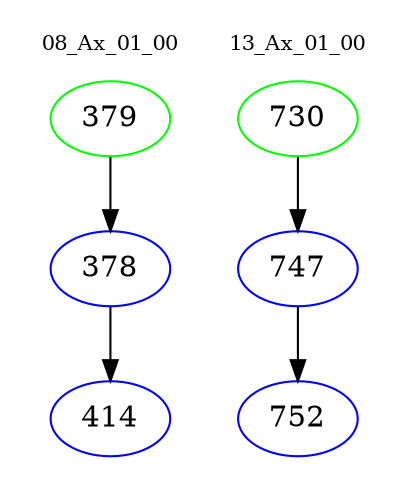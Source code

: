 digraph{
subgraph cluster_0 {
color = white
label = "08_Ax_01_00";
fontsize=10;
T0_379 [label="379", color="green"]
T0_379 -> T0_378 [color="black"]
T0_378 [label="378", color="blue"]
T0_378 -> T0_414 [color="black"]
T0_414 [label="414", color="blue"]
}
subgraph cluster_1 {
color = white
label = "13_Ax_01_00";
fontsize=10;
T1_730 [label="730", color="green"]
T1_730 -> T1_747 [color="black"]
T1_747 [label="747", color="blue"]
T1_747 -> T1_752 [color="black"]
T1_752 [label="752", color="blue"]
}
}
